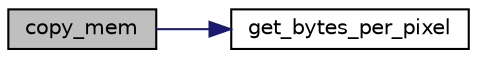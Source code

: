 digraph "copy_mem"
{
 // LATEX_PDF_SIZE
  edge [fontname="Helvetica",fontsize="10",labelfontname="Helvetica",labelfontsize="10"];
  node [fontname="Helvetica",fontsize="10",shape=record];
  rankdir="LR";
  Node1 [label="copy_mem",height=0.2,width=0.4,color="black", fillcolor="grey75", style="filled", fontcolor="black",tooltip="Copies the contents of the video buffer to the video memory."];
  Node1 -> Node2 [color="midnightblue",fontsize="10",style="solid",fontname="Helvetica"];
  Node2 [label="get_bytes_per_pixel",height=0.2,width=0.4,color="black", fillcolor="white", style="filled",URL="$video__gr_8c.html#a89e5e15fb2c065221f58c6d883da6049",tooltip="Calculates the number of bytes per pixel of the current mode, given the bits per pixel...."];
}
